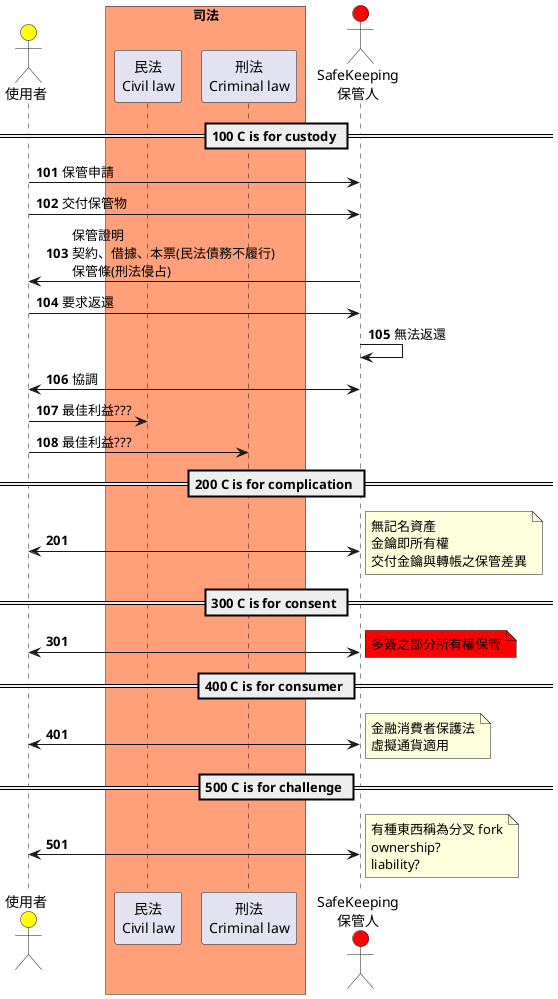 ' https://www.coindesk.com/the-crypto-custody-conundrum-what-are-we-even-talking-about
' The Crypto Custody Conundrum: What Are We Even Talking About?
' 借據、本票(民法債務不履行) 保管條(刑法侵占)
@startuml
skinparam ParticipantPadding 5
skinparam BoxPadding 5

actor "使用者" as User #Yellow
box "司法" #LightSalmon
	participant "民法\nCivil law" as CIVIL
	participant "刑法\nCriminal law" as CRIMINAL
end box
actor "SafeKeeping\n保管人" as SK #Red
== 100 C is for custody ==
autonumber 101
User -> SK: 保管申請
User -> SK: 交付保管物
SK -> User: 保管證明\n契約、借據、本票(民法債務不履行)\n保管條(刑法侵占)
User -> SK: 要求返還
SK -> SK: 無法返還
SK <-> User: 協調
User -> CIVIL: 最佳利益???
User -> CRIMINAL: 最佳利益???
== 200 C is for complication ==
autonumber 201
User <-> SK
note right
無記名資產
金鑰即所有權
交付金鑰與轉帳之保管差異
end note
== 300 C is for consent ==
autonumber 301
User <-> SK
note right #red
多簽之部分所有權保管
end note
== 400 C is for consumer ==
autonumber 401
User <-> SK
note right
金融消費者保護法
虛擬通貨適用
end note
== 500 C is for challenge ==
autonumber 501
User <-> SK
note right
有種東西稱為分叉 fork
ownership?
liability?
end note

@enduml
